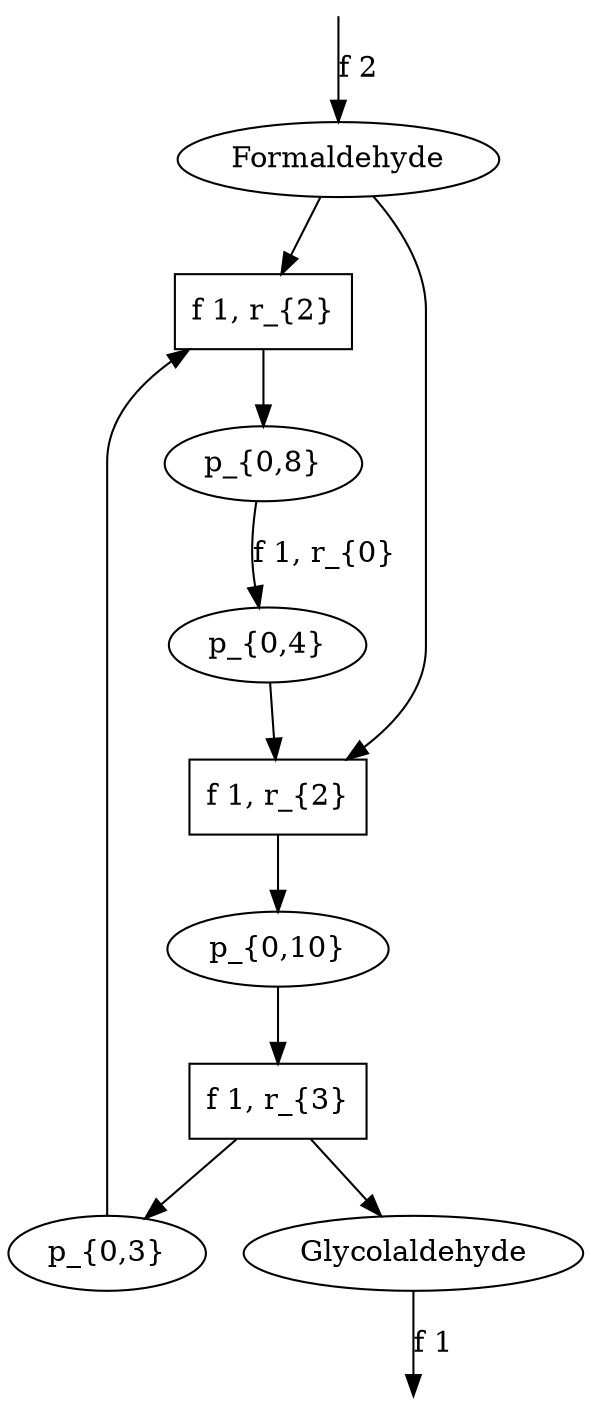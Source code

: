 digraph g {

// id = 0, graphName = Formaldehyde
"0-0" [ shape=ellipse label="Formaldehyde" image="out/000_g_0_11311100.svg" ];
// id = 1, graphName = Glycolaldehyde
"1-0" [ shape=ellipse label="Glycolaldehyde" image="out/001_g_1_11311100.svg" ];
// id = 2, graphName = p_{0,0}
// id = 5, graphName = p_{0,1}
// id = 7, graphName = p_{0,2}
// id = 9, graphName = p_{0,3}
"9-0" [ shape=ellipse label="p_{0,3}" image="out/026_g_8_11311100.svg" ];
// id = 11, graphName = p_{0,4}
"11-0" [ shape=ellipse label="p_{0,4}" image="out/027_g_9_11311100.svg" ];
// id = 13, graphName = p_{0,5}
// id = 17, graphName = p_{0,6}
// id = 20, graphName = p_{0,7}
// id = 23, graphName = p_{0,8}
"23-0" [ shape=ellipse label="p_{0,8}" image="out/031_g_22_11311100.svg" ];
// id = 25, graphName = p_{0,9}
// id = 28, graphName = p_{0,10}
"28-0" [ shape=ellipse label="p_{0,10}" image="out/033_g_43_11311100.svg" ];
// id = 30, graphName = p_{0,11}
// id = 33, graphName = p_{0,12}
// id = 37, graphName = p_{0,13}
// id = 40, graphName = p_{0,14}
// id = 46, graphName = p_{0,15}
// id = 54, graphName = p_{0,16}
// id = 59, graphName = p_{0,17}
// id = 27{ 'Formaldehyde' 'p_{0,3}' }, 'Aldol Addition ->', { 'p_{0,8}' }
"27-0" [ shape=box label="f 1, r_{2}" ];
// id = 29{ 'Formaldehyde' 'p_{0,4}' }, 'Aldol Addition ->', { 'p_{0,10}' }
"29-0" [ shape=box label="f 1, r_{2}" ];
// id = 51{ 'p_{0,10}' }, 'Aldol Addition <-', { 'Glycolaldehyde' 'p_{0,3}' }
"51-0" [ shape=box label="f 1, r_{3}" ];
// id = 3{ 'Glycolaldehyde' }, 'Keto-enol isomerization ->', { 'p_{0,0}' }
// id = 4{ 'p_{0,0}' }, 'Keto-enol isomerization <-', { 'Glycolaldehyde' }
// id = 6{ 'Formaldehyde' 'p_{0,0}' }, 'Aldol Addition ->', { 'p_{0,1}' }
// id = 8{ 'Glycolaldehyde' 'p_{0,0}' }, 'Aldol Addition ->', { 'p_{0,2}' }
// id = 10{ 'p_{0,1}' }, 'Keto-enol isomerization ->', { 'p_{0,3}' }
// id = 12{ 'p_{0,2}' }, 'Keto-enol isomerization ->', { 'p_{0,4}' }
// id = 14{ 'p_{0,0}' 'p_{0,1}' }, 'Aldol Addition ->', { 'p_{0,5}' }
// id = 15{ 'p_{0,1}' }, 'Aldol Addition <-', { 'Formaldehyde' 'p_{0,0}' }
// id = 16{ 'p_{0,2}' }, 'Aldol Addition <-', { 'Glycolaldehyde' 'p_{0,0}' }
// id = 18{ 'p_{0,5}' }, 'Keto-enol isomerization ->', { 'p_{0,6}' }
// id = 19{ 'p_{0,3}' }, 'Keto-enol isomerization <-', { 'p_{0,1}' }
// id = 21{ 'p_{0,3}' }, 'Keto-enol isomerization <-', { 'p_{0,7}' }
// id = 22{ 'p_{0,4}' }, 'Keto-enol isomerization <-', { 'p_{0,2}' }
// id = 24{ 'p_{0,4}' }, 'Keto-enol isomerization <-', { 'p_{0,8}' }
// id = 26{ 'Formaldehyde' 'p_{0,3}' }, 'Aldol Addition ->', { 'p_{0,9}' }
// id = 27{ 'Formaldehyde' 'p_{0,3}' }, 'Aldol Addition ->', { 'p_{0,8}' }
"0-0" -> "27-0" [ ];
"9-0" -> "27-0" [ ];
"27-0" -> "23-0" [ ];
// id = 29{ 'Formaldehyde' 'p_{0,4}' }, 'Aldol Addition ->', { 'p_{0,10}' }
"0-0" -> "29-0" [ ];
"11-0" -> "29-0" [ ];
"29-0" -> "28-0" [ ];
// id = 31{ 'Formaldehyde' 'p_{0,4}' }, 'Aldol Addition ->', { 'p_{0,11}' }
// id = 32{ 'Glycolaldehyde' 'p_{0,3}' }, 'Aldol Addition ->', { 'p_{0,10}' }
// id = 34{ 'Glycolaldehyde' 'p_{0,3}' }, 'Aldol Addition ->', { 'p_{0,12}' }
// id = 35{ 'p_{0,5}' }, 'Aldol Addition <-', { 'p_{0,0}' 'p_{0,1}' }
// id = 36{ 'p_{0,7}' }, 'Keto-enol isomerization ->', { 'p_{0,3}' }
// id = 38{ 'p_{0,8}' }, 'Keto-enol isomerization ->', { 'p_{0,13}' }
// id = 39{ 'p_{0,8}' }, 'Keto-enol isomerization ->', { 'p_{0,4}' }
"23-0" -> "11-0" [ label="f 1, r_{0}" ];
// id = 41{ 'p_{0,11}' }, 'Keto-enol isomerization ->', { 'p_{0,14}' }
// id = 42{ 'p_{0,12}' }, 'Keto-enol isomerization ->', { 'p_{0,6}' }
// id = 43{ 'p_{0,12}' }, 'Keto-enol isomerization ->', { 'p_{0,14}' }
// id = 44{ 'p_{0,6}' }, 'Keto-enol isomerization <-', { 'p_{0,5}' }
// id = 45{ 'p_{0,6}' }, 'Keto-enol isomerization <-', { 'p_{0,12}' }
// id = 47{ 'p_{0,0}' 'p_{0,7}' }, 'Aldol Addition ->', { 'p_{0,15}' }
// id = 48{ 'p_{0,8}' }, 'Aldol Addition <-', { 'Formaldehyde' 'p_{0,3}' }
// id = 49{ 'p_{0,9}' }, 'Aldol Addition <-', { 'Formaldehyde' 'p_{0,3}' }
// id = 50{ 'p_{0,10}' }, 'Aldol Addition <-', { 'Formaldehyde' 'p_{0,4}' }
// id = 51{ 'p_{0,10}' }, 'Aldol Addition <-', { 'Glycolaldehyde' 'p_{0,3}' }
"28-0" -> "51-0" [ ];
"51-0" -> "1-0" [ ];
"51-0" -> "9-0" [ ];
// id = 52{ 'p_{0,11}' }, 'Aldol Addition <-', { 'Formaldehyde' 'p_{0,4}' }
// id = 53{ 'p_{0,12}' }, 'Aldol Addition <-', { 'Glycolaldehyde' 'p_{0,3}' }
// id = 55{ 'p_{0,15}' }, 'Keto-enol isomerization ->', { 'p_{0,16}' }
// id = 56{ 'p_{0,13}' }, 'Keto-enol isomerization <-', { 'p_{0,8}' }
// id = 57{ 'p_{0,14}' }, 'Keto-enol isomerization <-', { 'p_{0,11}' }
// id = 58{ 'p_{0,14}' }, 'Keto-enol isomerization <-', { 'p_{0,12}' }
// id = 60{ 'Formaldehyde' 'p_{0,13}' }, 'Aldol Addition ->', { 'p_{0,17}' }
// id = 61{ 'p_{0,15}' }, 'Aldol Addition <-', { 'p_{0,0}' 'p_{0,7}' }
// id = 62{ 'p_{0,17}' }, 'Keto-enol isomerization ->', { 'p_{0,16}' }
// id = 63{ 'p_{0,16}' }, 'Keto-enol isomerization <-', { 'p_{0,15}' }
// id = 64{ 'p_{0,16}' }, 'Keto-enol isomerization <-', { 'p_{0,17}' }
// id = 65{ 'p_{0,17}' }, 'Aldol Addition <-', { 'Formaldehyde' 'p_{0,13}' }
// inFlow/outFlow, id = 0-0, graphName = Formaldehyde, inFlow = 2, outFlow = 0
"0-0-IOFlow" [ shape=point style=invis label="" ];
"0-0-IOFlow" -> "0-0" [ label="f 2" ];
// inFlow/outFlow, id = 1-0, graphName = Glycolaldehyde, inFlow = 0, outFlow = 1
"1-0-IOFlow" [ shape=point style=invis label="" ];
"1-0" -> "1-0-IOFlow" [ label="f 1" ];
}
